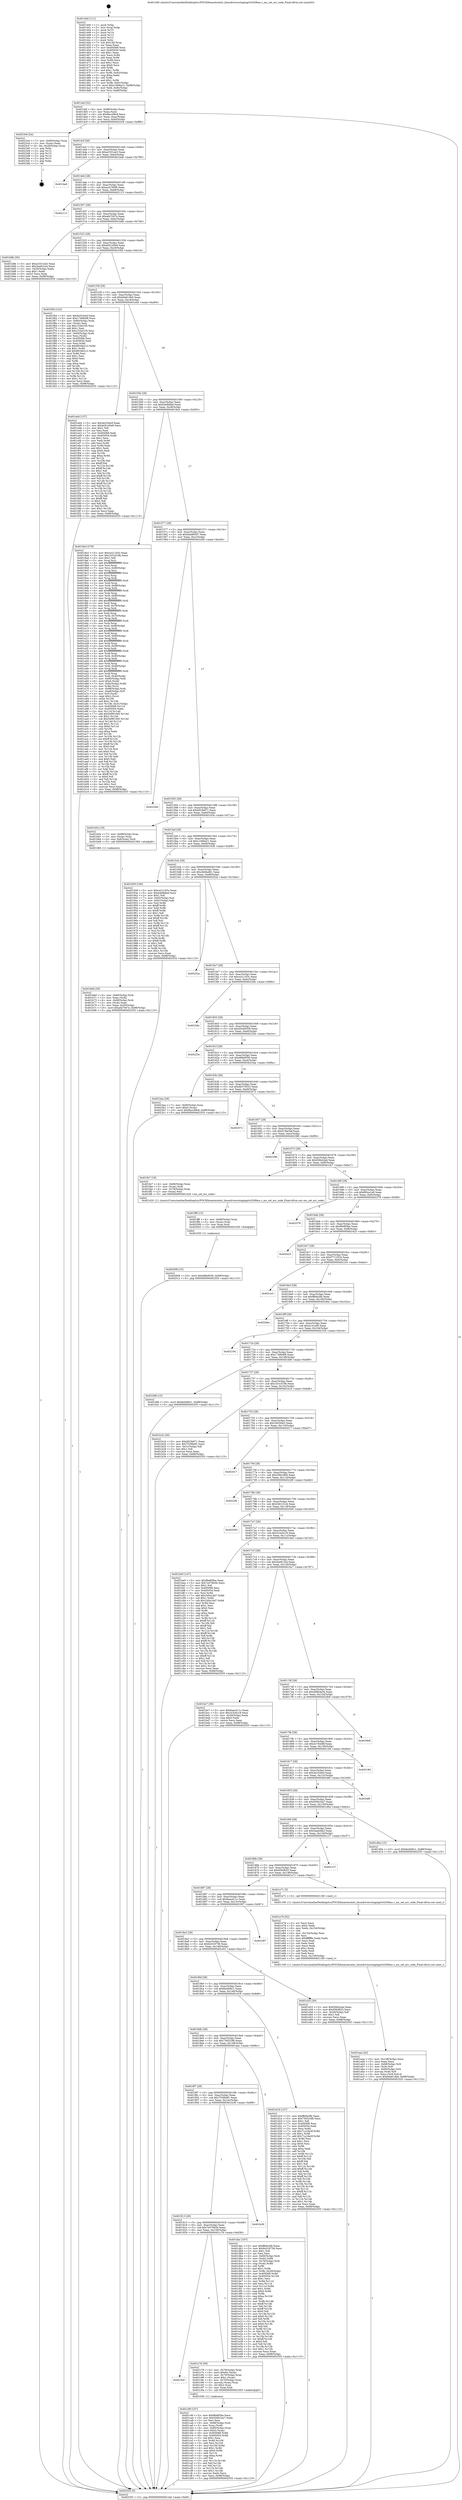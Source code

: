 digraph "0x401440" {
  label = "0x401440 (/mnt/c/Users/mathe/Desktop/tcc/POCII/binaries/extr_linuxdriversstagingrts5208ms.c_ms_set_err_code_Final-ollvm.out::main(0))"
  labelloc = "t"
  node[shape=record]

  Entry [label="",width=0.3,height=0.3,shape=circle,fillcolor=black,style=filled]
  "0x4014af" [label="{
     0x4014af [32]\l
     | [instrs]\l
     &nbsp;&nbsp;0x4014af \<+6\>: mov -0x98(%rbp),%eax\l
     &nbsp;&nbsp;0x4014b5 \<+2\>: mov %eax,%ecx\l
     &nbsp;&nbsp;0x4014b7 \<+6\>: sub $0x8acc98c8,%ecx\l
     &nbsp;&nbsp;0x4014bd \<+6\>: mov %eax,-0xac(%rbp)\l
     &nbsp;&nbsp;0x4014c3 \<+6\>: mov %ecx,-0xb0(%rbp)\l
     &nbsp;&nbsp;0x4014c9 \<+6\>: je 00000000004023c6 \<main+0xf86\>\l
  }"]
  "0x4023c6" [label="{
     0x4023c6 [24]\l
     | [instrs]\l
     &nbsp;&nbsp;0x4023c6 \<+7\>: mov -0x90(%rbp),%rax\l
     &nbsp;&nbsp;0x4023cd \<+2\>: mov (%rax),%eax\l
     &nbsp;&nbsp;0x4023cf \<+4\>: lea -0x28(%rbp),%rsp\l
     &nbsp;&nbsp;0x4023d3 \<+1\>: pop %rbx\l
     &nbsp;&nbsp;0x4023d4 \<+2\>: pop %r12\l
     &nbsp;&nbsp;0x4023d6 \<+2\>: pop %r13\l
     &nbsp;&nbsp;0x4023d8 \<+2\>: pop %r14\l
     &nbsp;&nbsp;0x4023da \<+2\>: pop %r15\l
     &nbsp;&nbsp;0x4023dc \<+1\>: pop %rbp\l
     &nbsp;&nbsp;0x4023dd \<+1\>: ret\l
  }"]
  "0x4014cf" [label="{
     0x4014cf [28]\l
     | [instrs]\l
     &nbsp;&nbsp;0x4014cf \<+5\>: jmp 00000000004014d4 \<main+0x94\>\l
     &nbsp;&nbsp;0x4014d4 \<+6\>: mov -0xac(%rbp),%eax\l
     &nbsp;&nbsp;0x4014da \<+5\>: sub $0xa3331ee3,%eax\l
     &nbsp;&nbsp;0x4014df \<+6\>: mov %eax,-0xb4(%rbp)\l
     &nbsp;&nbsp;0x4014e5 \<+6\>: je 0000000000401ba9 \<main+0x769\>\l
  }"]
  Exit [label="",width=0.3,height=0.3,shape=circle,fillcolor=black,style=filled,peripheries=2]
  "0x401ba9" [label="{
     0x401ba9\l
  }", style=dashed]
  "0x4014eb" [label="{
     0x4014eb [28]\l
     | [instrs]\l
     &nbsp;&nbsp;0x4014eb \<+5\>: jmp 00000000004014f0 \<main+0xb0\>\l
     &nbsp;&nbsp;0x4014f0 \<+6\>: mov -0xac(%rbp),%eax\l
     &nbsp;&nbsp;0x4014f6 \<+5\>: sub $0xacd15096,%eax\l
     &nbsp;&nbsp;0x4014fb \<+6\>: mov %eax,-0xb8(%rbp)\l
     &nbsp;&nbsp;0x401501 \<+6\>: je 0000000000402113 \<main+0xcd3\>\l
  }"]
  "0x402008" [label="{
     0x402008 [15]\l
     | [instrs]\l
     &nbsp;&nbsp;0x402008 \<+10\>: movl $0xd6fe9556,-0x98(%rbp)\l
     &nbsp;&nbsp;0x402012 \<+5\>: jmp 0000000000402555 \<main+0x1115\>\l
  }"]
  "0x402113" [label="{
     0x402113\l
  }", style=dashed]
  "0x401507" [label="{
     0x401507 [28]\l
     | [instrs]\l
     &nbsp;&nbsp;0x401507 \<+5\>: jmp 000000000040150c \<main+0xcc\>\l
     &nbsp;&nbsp;0x40150c \<+6\>: mov -0xac(%rbp),%eax\l
     &nbsp;&nbsp;0x401512 \<+5\>: sub $0xafa7047e,%eax\l
     &nbsp;&nbsp;0x401517 \<+6\>: mov %eax,-0xbc(%rbp)\l
     &nbsp;&nbsp;0x40151d \<+6\>: je 0000000000401b8b \<main+0x74b\>\l
  }"]
  "0x401ff9" [label="{
     0x401ff9 [15]\l
     | [instrs]\l
     &nbsp;&nbsp;0x401ff9 \<+4\>: mov -0x68(%rbp),%rax\l
     &nbsp;&nbsp;0x401ffd \<+3\>: mov (%rax),%rax\l
     &nbsp;&nbsp;0x402000 \<+3\>: mov %rax,%rdi\l
     &nbsp;&nbsp;0x402003 \<+5\>: call 0000000000401030 \<free@plt\>\l
     | [calls]\l
     &nbsp;&nbsp;0x401030 \{1\} (unknown)\l
  }"]
  "0x401b8b" [label="{
     0x401b8b [30]\l
     | [instrs]\l
     &nbsp;&nbsp;0x401b8b \<+5\>: mov $0xa3331ee3,%eax\l
     &nbsp;&nbsp;0x401b90 \<+5\>: mov $0x3ee9c1b4,%ecx\l
     &nbsp;&nbsp;0x401b95 \<+3\>: mov -0x30(%rbp),%edx\l
     &nbsp;&nbsp;0x401b98 \<+3\>: cmp $0x1,%edx\l
     &nbsp;&nbsp;0x401b9b \<+3\>: cmovl %ecx,%eax\l
     &nbsp;&nbsp;0x401b9e \<+6\>: mov %eax,-0x98(%rbp)\l
     &nbsp;&nbsp;0x401ba4 \<+5\>: jmp 0000000000402555 \<main+0x1115\>\l
  }"]
  "0x401523" [label="{
     0x401523 [28]\l
     | [instrs]\l
     &nbsp;&nbsp;0x401523 \<+5\>: jmp 0000000000401528 \<main+0xe8\>\l
     &nbsp;&nbsp;0x401528 \<+6\>: mov -0xac(%rbp),%eax\l
     &nbsp;&nbsp;0x40152e \<+5\>: sub $0xb041d5e9,%eax\l
     &nbsp;&nbsp;0x401533 \<+6\>: mov %eax,-0xc0(%rbp)\l
     &nbsp;&nbsp;0x401539 \<+6\>: je 0000000000401f5d \<main+0xb1d\>\l
  }"]
  "0x401eaa" [label="{
     0x401eaa [42]\l
     | [instrs]\l
     &nbsp;&nbsp;0x401eaa \<+6\>: mov -0x158(%rbp),%ecx\l
     &nbsp;&nbsp;0x401eb0 \<+3\>: imul %eax,%ecx\l
     &nbsp;&nbsp;0x401eb3 \<+4\>: mov -0x68(%rbp),%r8\l
     &nbsp;&nbsp;0x401eb7 \<+3\>: mov (%r8),%r8\l
     &nbsp;&nbsp;0x401eba \<+4\>: mov -0x60(%rbp),%r9\l
     &nbsp;&nbsp;0x401ebe \<+3\>: movslq (%r9),%r9\l
     &nbsp;&nbsp;0x401ec1 \<+4\>: mov %ecx,(%r8,%r9,4)\l
     &nbsp;&nbsp;0x401ec5 \<+10\>: movl $0xb0a614b0,-0x98(%rbp)\l
     &nbsp;&nbsp;0x401ecf \<+5\>: jmp 0000000000402555 \<main+0x1115\>\l
  }"]
  "0x401f5d" [label="{
     0x401f5d [123]\l
     | [instrs]\l
     &nbsp;&nbsp;0x401f5d \<+5\>: mov $0x4e2544cf,%eax\l
     &nbsp;&nbsp;0x401f62 \<+5\>: mov $0x174884f9,%ecx\l
     &nbsp;&nbsp;0x401f67 \<+4\>: mov -0x60(%rbp),%rdx\l
     &nbsp;&nbsp;0x401f6b \<+2\>: mov (%rdx),%esi\l
     &nbsp;&nbsp;0x401f6d \<+6\>: sub $0x153a51f5,%esi\l
     &nbsp;&nbsp;0x401f73 \<+3\>: add $0x1,%esi\l
     &nbsp;&nbsp;0x401f76 \<+6\>: add $0x153a51f5,%esi\l
     &nbsp;&nbsp;0x401f7c \<+4\>: mov -0x60(%rbp),%rdx\l
     &nbsp;&nbsp;0x401f80 \<+2\>: mov %esi,(%rdx)\l
     &nbsp;&nbsp;0x401f82 \<+7\>: mov 0x405068,%esi\l
     &nbsp;&nbsp;0x401f89 \<+7\>: mov 0x405054,%edi\l
     &nbsp;&nbsp;0x401f90 \<+3\>: mov %esi,%r8d\l
     &nbsp;&nbsp;0x401f93 \<+7\>: sub $0x8934b212,%r8d\l
     &nbsp;&nbsp;0x401f9a \<+4\>: sub $0x1,%r8d\l
     &nbsp;&nbsp;0x401f9e \<+7\>: add $0x8934b212,%r8d\l
     &nbsp;&nbsp;0x401fa5 \<+4\>: imul %r8d,%esi\l
     &nbsp;&nbsp;0x401fa9 \<+3\>: and $0x1,%esi\l
     &nbsp;&nbsp;0x401fac \<+3\>: cmp $0x0,%esi\l
     &nbsp;&nbsp;0x401faf \<+4\>: sete %r9b\l
     &nbsp;&nbsp;0x401fb3 \<+3\>: cmp $0xa,%edi\l
     &nbsp;&nbsp;0x401fb6 \<+4\>: setl %r10b\l
     &nbsp;&nbsp;0x401fba \<+3\>: mov %r9b,%r11b\l
     &nbsp;&nbsp;0x401fbd \<+3\>: and %r10b,%r11b\l
     &nbsp;&nbsp;0x401fc0 \<+3\>: xor %r10b,%r9b\l
     &nbsp;&nbsp;0x401fc3 \<+3\>: or %r9b,%r11b\l
     &nbsp;&nbsp;0x401fc6 \<+4\>: test $0x1,%r11b\l
     &nbsp;&nbsp;0x401fca \<+3\>: cmovne %ecx,%eax\l
     &nbsp;&nbsp;0x401fcd \<+6\>: mov %eax,-0x98(%rbp)\l
     &nbsp;&nbsp;0x401fd3 \<+5\>: jmp 0000000000402555 \<main+0x1115\>\l
  }"]
  "0x40153f" [label="{
     0x40153f [28]\l
     | [instrs]\l
     &nbsp;&nbsp;0x40153f \<+5\>: jmp 0000000000401544 \<main+0x104\>\l
     &nbsp;&nbsp;0x401544 \<+6\>: mov -0xac(%rbp),%eax\l
     &nbsp;&nbsp;0x40154a \<+5\>: sub $0xb0a614b0,%eax\l
     &nbsp;&nbsp;0x40154f \<+6\>: mov %eax,-0xc4(%rbp)\l
     &nbsp;&nbsp;0x401555 \<+6\>: je 0000000000401ed4 \<main+0xa94\>\l
  }"]
  "0x401e76" [label="{
     0x401e76 [52]\l
     | [instrs]\l
     &nbsp;&nbsp;0x401e76 \<+2\>: xor %ecx,%ecx\l
     &nbsp;&nbsp;0x401e78 \<+5\>: mov $0x2,%edx\l
     &nbsp;&nbsp;0x401e7d \<+6\>: mov %edx,-0x154(%rbp)\l
     &nbsp;&nbsp;0x401e83 \<+1\>: cltd\l
     &nbsp;&nbsp;0x401e84 \<+6\>: mov -0x154(%rbp),%esi\l
     &nbsp;&nbsp;0x401e8a \<+2\>: idiv %esi\l
     &nbsp;&nbsp;0x401e8c \<+6\>: imul $0xfffffffe,%edx,%edx\l
     &nbsp;&nbsp;0x401e92 \<+2\>: mov %ecx,%edi\l
     &nbsp;&nbsp;0x401e94 \<+2\>: sub %edx,%edi\l
     &nbsp;&nbsp;0x401e96 \<+2\>: mov %ecx,%edx\l
     &nbsp;&nbsp;0x401e98 \<+3\>: sub $0x1,%edx\l
     &nbsp;&nbsp;0x401e9b \<+2\>: add %edx,%edi\l
     &nbsp;&nbsp;0x401e9d \<+2\>: sub %edi,%ecx\l
     &nbsp;&nbsp;0x401e9f \<+6\>: mov %ecx,-0x158(%rbp)\l
     &nbsp;&nbsp;0x401ea5 \<+5\>: call 0000000000401160 \<next_i\>\l
     | [calls]\l
     &nbsp;&nbsp;0x401160 \{1\} (/mnt/c/Users/mathe/Desktop/tcc/POCII/binaries/extr_linuxdriversstagingrts5208ms.c_ms_set_err_code_Final-ollvm.out::next_i)\l
  }"]
  "0x401ed4" [label="{
     0x401ed4 [137]\l
     | [instrs]\l
     &nbsp;&nbsp;0x401ed4 \<+5\>: mov $0x4e2544cf,%eax\l
     &nbsp;&nbsp;0x401ed9 \<+5\>: mov $0xb041d5e9,%ecx\l
     &nbsp;&nbsp;0x401ede \<+2\>: mov $0x1,%dl\l
     &nbsp;&nbsp;0x401ee0 \<+2\>: xor %esi,%esi\l
     &nbsp;&nbsp;0x401ee2 \<+7\>: mov 0x405068,%edi\l
     &nbsp;&nbsp;0x401ee9 \<+8\>: mov 0x405054,%r8d\l
     &nbsp;&nbsp;0x401ef1 \<+3\>: sub $0x1,%esi\l
     &nbsp;&nbsp;0x401ef4 \<+3\>: mov %edi,%r9d\l
     &nbsp;&nbsp;0x401ef7 \<+3\>: add %esi,%r9d\l
     &nbsp;&nbsp;0x401efa \<+4\>: imul %r9d,%edi\l
     &nbsp;&nbsp;0x401efe \<+3\>: and $0x1,%edi\l
     &nbsp;&nbsp;0x401f01 \<+3\>: cmp $0x0,%edi\l
     &nbsp;&nbsp;0x401f04 \<+4\>: sete %r10b\l
     &nbsp;&nbsp;0x401f08 \<+4\>: cmp $0xa,%r8d\l
     &nbsp;&nbsp;0x401f0c \<+4\>: setl %r11b\l
     &nbsp;&nbsp;0x401f10 \<+3\>: mov %r10b,%bl\l
     &nbsp;&nbsp;0x401f13 \<+3\>: xor $0xff,%bl\l
     &nbsp;&nbsp;0x401f16 \<+3\>: mov %r11b,%r14b\l
     &nbsp;&nbsp;0x401f19 \<+4\>: xor $0xff,%r14b\l
     &nbsp;&nbsp;0x401f1d \<+3\>: xor $0x1,%dl\l
     &nbsp;&nbsp;0x401f20 \<+3\>: mov %bl,%r15b\l
     &nbsp;&nbsp;0x401f23 \<+4\>: and $0xff,%r15b\l
     &nbsp;&nbsp;0x401f27 \<+3\>: and %dl,%r10b\l
     &nbsp;&nbsp;0x401f2a \<+3\>: mov %r14b,%r12b\l
     &nbsp;&nbsp;0x401f2d \<+4\>: and $0xff,%r12b\l
     &nbsp;&nbsp;0x401f31 \<+3\>: and %dl,%r11b\l
     &nbsp;&nbsp;0x401f34 \<+3\>: or %r10b,%r15b\l
     &nbsp;&nbsp;0x401f37 \<+3\>: or %r11b,%r12b\l
     &nbsp;&nbsp;0x401f3a \<+3\>: xor %r12b,%r15b\l
     &nbsp;&nbsp;0x401f3d \<+3\>: or %r14b,%bl\l
     &nbsp;&nbsp;0x401f40 \<+3\>: xor $0xff,%bl\l
     &nbsp;&nbsp;0x401f43 \<+3\>: or $0x1,%dl\l
     &nbsp;&nbsp;0x401f46 \<+2\>: and %dl,%bl\l
     &nbsp;&nbsp;0x401f48 \<+3\>: or %bl,%r15b\l
     &nbsp;&nbsp;0x401f4b \<+4\>: test $0x1,%r15b\l
     &nbsp;&nbsp;0x401f4f \<+3\>: cmovne %ecx,%eax\l
     &nbsp;&nbsp;0x401f52 \<+6\>: mov %eax,-0x98(%rbp)\l
     &nbsp;&nbsp;0x401f58 \<+5\>: jmp 0000000000402555 \<main+0x1115\>\l
  }"]
  "0x40155b" [label="{
     0x40155b [28]\l
     | [instrs]\l
     &nbsp;&nbsp;0x40155b \<+5\>: jmp 0000000000401560 \<main+0x120\>\l
     &nbsp;&nbsp;0x401560 \<+6\>: mov -0xac(%rbp),%eax\l
     &nbsp;&nbsp;0x401566 \<+5\>: sub $0xb4efb8ad,%eax\l
     &nbsp;&nbsp;0x40156b \<+6\>: mov %eax,-0xc8(%rbp)\l
     &nbsp;&nbsp;0x401571 \<+6\>: je 00000000004019a3 \<main+0x563\>\l
  }"]
  "0x401c9f" [label="{
     0x401c9f [107]\l
     | [instrs]\l
     &nbsp;&nbsp;0x401c9f \<+5\>: mov $0xf6e8f3be,%ecx\l
     &nbsp;&nbsp;0x401ca4 \<+5\>: mov $0x500b1ba7,%edx\l
     &nbsp;&nbsp;0x401ca9 \<+2\>: xor %esi,%esi\l
     &nbsp;&nbsp;0x401cab \<+4\>: mov -0x68(%rbp),%rdi\l
     &nbsp;&nbsp;0x401caf \<+3\>: mov %rax,(%rdi)\l
     &nbsp;&nbsp;0x401cb2 \<+4\>: mov -0x60(%rbp),%rax\l
     &nbsp;&nbsp;0x401cb6 \<+6\>: movl $0x0,(%rax)\l
     &nbsp;&nbsp;0x401cbc \<+8\>: mov 0x405068,%r8d\l
     &nbsp;&nbsp;0x401cc4 \<+8\>: mov 0x405054,%r9d\l
     &nbsp;&nbsp;0x401ccc \<+3\>: sub $0x1,%esi\l
     &nbsp;&nbsp;0x401ccf \<+3\>: mov %r8d,%r10d\l
     &nbsp;&nbsp;0x401cd2 \<+3\>: add %esi,%r10d\l
     &nbsp;&nbsp;0x401cd5 \<+4\>: imul %r10d,%r8d\l
     &nbsp;&nbsp;0x401cd9 \<+4\>: and $0x1,%r8d\l
     &nbsp;&nbsp;0x401cdd \<+4\>: cmp $0x0,%r8d\l
     &nbsp;&nbsp;0x401ce1 \<+4\>: sete %r11b\l
     &nbsp;&nbsp;0x401ce5 \<+4\>: cmp $0xa,%r9d\l
     &nbsp;&nbsp;0x401ce9 \<+3\>: setl %bl\l
     &nbsp;&nbsp;0x401cec \<+3\>: mov %r11b,%r14b\l
     &nbsp;&nbsp;0x401cef \<+3\>: and %bl,%r14b\l
     &nbsp;&nbsp;0x401cf2 \<+3\>: xor %bl,%r11b\l
     &nbsp;&nbsp;0x401cf5 \<+3\>: or %r11b,%r14b\l
     &nbsp;&nbsp;0x401cf8 \<+4\>: test $0x1,%r14b\l
     &nbsp;&nbsp;0x401cfc \<+3\>: cmovne %edx,%ecx\l
     &nbsp;&nbsp;0x401cff \<+6\>: mov %ecx,-0x98(%rbp)\l
     &nbsp;&nbsp;0x401d05 \<+5\>: jmp 0000000000402555 \<main+0x1115\>\l
  }"]
  "0x4019a3" [label="{
     0x4019a3 [376]\l
     | [instrs]\l
     &nbsp;&nbsp;0x4019a3 \<+5\>: mov $0xce21163c,%eax\l
     &nbsp;&nbsp;0x4019a8 \<+5\>: mov $0x1b31d19b,%ecx\l
     &nbsp;&nbsp;0x4019ad \<+2\>: mov $0x1,%dl\l
     &nbsp;&nbsp;0x4019af \<+3\>: mov %rsp,%rsi\l
     &nbsp;&nbsp;0x4019b2 \<+4\>: add $0xfffffffffffffff0,%rsi\l
     &nbsp;&nbsp;0x4019b6 \<+3\>: mov %rsi,%rsp\l
     &nbsp;&nbsp;0x4019b9 \<+7\>: mov %rsi,-0x90(%rbp)\l
     &nbsp;&nbsp;0x4019c0 \<+3\>: mov %rsp,%rsi\l
     &nbsp;&nbsp;0x4019c3 \<+4\>: add $0xfffffffffffffff0,%rsi\l
     &nbsp;&nbsp;0x4019c7 \<+3\>: mov %rsi,%rsp\l
     &nbsp;&nbsp;0x4019ca \<+3\>: mov %rsp,%rdi\l
     &nbsp;&nbsp;0x4019cd \<+4\>: add $0xfffffffffffffff0,%rdi\l
     &nbsp;&nbsp;0x4019d1 \<+3\>: mov %rdi,%rsp\l
     &nbsp;&nbsp;0x4019d4 \<+7\>: mov %rdi,-0x88(%rbp)\l
     &nbsp;&nbsp;0x4019db \<+3\>: mov %rsp,%rdi\l
     &nbsp;&nbsp;0x4019de \<+4\>: add $0xfffffffffffffff0,%rdi\l
     &nbsp;&nbsp;0x4019e2 \<+3\>: mov %rdi,%rsp\l
     &nbsp;&nbsp;0x4019e5 \<+4\>: mov %rdi,-0x80(%rbp)\l
     &nbsp;&nbsp;0x4019e9 \<+3\>: mov %rsp,%rdi\l
     &nbsp;&nbsp;0x4019ec \<+4\>: add $0xfffffffffffffff0,%rdi\l
     &nbsp;&nbsp;0x4019f0 \<+3\>: mov %rdi,%rsp\l
     &nbsp;&nbsp;0x4019f3 \<+4\>: mov %rdi,-0x78(%rbp)\l
     &nbsp;&nbsp;0x4019f7 \<+3\>: mov %rsp,%rdi\l
     &nbsp;&nbsp;0x4019fa \<+4\>: add $0xfffffffffffffff0,%rdi\l
     &nbsp;&nbsp;0x4019fe \<+3\>: mov %rdi,%rsp\l
     &nbsp;&nbsp;0x401a01 \<+4\>: mov %rdi,-0x70(%rbp)\l
     &nbsp;&nbsp;0x401a05 \<+3\>: mov %rsp,%rdi\l
     &nbsp;&nbsp;0x401a08 \<+4\>: add $0xfffffffffffffff0,%rdi\l
     &nbsp;&nbsp;0x401a0c \<+3\>: mov %rdi,%rsp\l
     &nbsp;&nbsp;0x401a0f \<+4\>: mov %rdi,-0x68(%rbp)\l
     &nbsp;&nbsp;0x401a13 \<+3\>: mov %rsp,%rdi\l
     &nbsp;&nbsp;0x401a16 \<+4\>: add $0xfffffffffffffff0,%rdi\l
     &nbsp;&nbsp;0x401a1a \<+3\>: mov %rdi,%rsp\l
     &nbsp;&nbsp;0x401a1d \<+4\>: mov %rdi,-0x60(%rbp)\l
     &nbsp;&nbsp;0x401a21 \<+3\>: mov %rsp,%rdi\l
     &nbsp;&nbsp;0x401a24 \<+4\>: add $0xfffffffffffffff0,%rdi\l
     &nbsp;&nbsp;0x401a28 \<+3\>: mov %rdi,%rsp\l
     &nbsp;&nbsp;0x401a2b \<+4\>: mov %rdi,-0x58(%rbp)\l
     &nbsp;&nbsp;0x401a2f \<+3\>: mov %rsp,%rdi\l
     &nbsp;&nbsp;0x401a32 \<+4\>: add $0xfffffffffffffff0,%rdi\l
     &nbsp;&nbsp;0x401a36 \<+3\>: mov %rdi,%rsp\l
     &nbsp;&nbsp;0x401a39 \<+4\>: mov %rdi,-0x50(%rbp)\l
     &nbsp;&nbsp;0x401a3d \<+3\>: mov %rsp,%rdi\l
     &nbsp;&nbsp;0x401a40 \<+4\>: add $0xfffffffffffffff0,%rdi\l
     &nbsp;&nbsp;0x401a44 \<+3\>: mov %rdi,%rsp\l
     &nbsp;&nbsp;0x401a47 \<+4\>: mov %rdi,-0x48(%rbp)\l
     &nbsp;&nbsp;0x401a4b \<+3\>: mov %rsp,%rdi\l
     &nbsp;&nbsp;0x401a4e \<+4\>: add $0xfffffffffffffff0,%rdi\l
     &nbsp;&nbsp;0x401a52 \<+3\>: mov %rdi,%rsp\l
     &nbsp;&nbsp;0x401a55 \<+4\>: mov %rdi,-0x40(%rbp)\l
     &nbsp;&nbsp;0x401a59 \<+7\>: mov -0x90(%rbp),%rdi\l
     &nbsp;&nbsp;0x401a60 \<+6\>: movl $0x0,(%rdi)\l
     &nbsp;&nbsp;0x401a66 \<+7\>: mov -0x9c(%rbp),%r8d\l
     &nbsp;&nbsp;0x401a6d \<+3\>: mov %r8d,(%rsi)\l
     &nbsp;&nbsp;0x401a70 \<+7\>: mov -0x88(%rbp),%rdi\l
     &nbsp;&nbsp;0x401a77 \<+7\>: mov -0xa8(%rbp),%r9\l
     &nbsp;&nbsp;0x401a7e \<+3\>: mov %r9,(%rdi)\l
     &nbsp;&nbsp;0x401a81 \<+3\>: cmpl $0x2,(%rsi)\l
     &nbsp;&nbsp;0x401a84 \<+4\>: setne %r10b\l
     &nbsp;&nbsp;0x401a88 \<+4\>: and $0x1,%r10b\l
     &nbsp;&nbsp;0x401a8c \<+4\>: mov %r10b,-0x31(%rbp)\l
     &nbsp;&nbsp;0x401a90 \<+8\>: mov 0x405068,%r11d\l
     &nbsp;&nbsp;0x401a98 \<+7\>: mov 0x405054,%ebx\l
     &nbsp;&nbsp;0x401a9f \<+3\>: mov %r11d,%r14d\l
     &nbsp;&nbsp;0x401aa2 \<+7\>: add $0x5e9810d5,%r14d\l
     &nbsp;&nbsp;0x401aa9 \<+4\>: sub $0x1,%r14d\l
     &nbsp;&nbsp;0x401aad \<+7\>: sub $0x5e9810d5,%r14d\l
     &nbsp;&nbsp;0x401ab4 \<+4\>: imul %r14d,%r11d\l
     &nbsp;&nbsp;0x401ab8 \<+4\>: and $0x1,%r11d\l
     &nbsp;&nbsp;0x401abc \<+4\>: cmp $0x0,%r11d\l
     &nbsp;&nbsp;0x401ac0 \<+4\>: sete %r10b\l
     &nbsp;&nbsp;0x401ac4 \<+3\>: cmp $0xa,%ebx\l
     &nbsp;&nbsp;0x401ac7 \<+4\>: setl %r15b\l
     &nbsp;&nbsp;0x401acb \<+3\>: mov %r10b,%r12b\l
     &nbsp;&nbsp;0x401ace \<+4\>: xor $0xff,%r12b\l
     &nbsp;&nbsp;0x401ad2 \<+3\>: mov %r15b,%r13b\l
     &nbsp;&nbsp;0x401ad5 \<+4\>: xor $0xff,%r13b\l
     &nbsp;&nbsp;0x401ad9 \<+3\>: xor $0x0,%dl\l
     &nbsp;&nbsp;0x401adc \<+3\>: mov %r12b,%sil\l
     &nbsp;&nbsp;0x401adf \<+4\>: and $0x0,%sil\l
     &nbsp;&nbsp;0x401ae3 \<+3\>: and %dl,%r10b\l
     &nbsp;&nbsp;0x401ae6 \<+3\>: mov %r13b,%dil\l
     &nbsp;&nbsp;0x401ae9 \<+4\>: and $0x0,%dil\l
     &nbsp;&nbsp;0x401aed \<+3\>: and %dl,%r15b\l
     &nbsp;&nbsp;0x401af0 \<+3\>: or %r10b,%sil\l
     &nbsp;&nbsp;0x401af3 \<+3\>: or %r15b,%dil\l
     &nbsp;&nbsp;0x401af6 \<+3\>: xor %dil,%sil\l
     &nbsp;&nbsp;0x401af9 \<+3\>: or %r13b,%r12b\l
     &nbsp;&nbsp;0x401afc \<+4\>: xor $0xff,%r12b\l
     &nbsp;&nbsp;0x401b00 \<+3\>: or $0x0,%dl\l
     &nbsp;&nbsp;0x401b03 \<+3\>: and %dl,%r12b\l
     &nbsp;&nbsp;0x401b06 \<+3\>: or %r12b,%sil\l
     &nbsp;&nbsp;0x401b09 \<+4\>: test $0x1,%sil\l
     &nbsp;&nbsp;0x401b0d \<+3\>: cmovne %ecx,%eax\l
     &nbsp;&nbsp;0x401b10 \<+6\>: mov %eax,-0x98(%rbp)\l
     &nbsp;&nbsp;0x401b16 \<+5\>: jmp 0000000000402555 \<main+0x1115\>\l
  }"]
  "0x401577" [label="{
     0x401577 [28]\l
     | [instrs]\l
     &nbsp;&nbsp;0x401577 \<+5\>: jmp 000000000040157c \<main+0x13c\>\l
     &nbsp;&nbsp;0x40157c \<+6\>: mov -0xac(%rbp),%eax\l
     &nbsp;&nbsp;0x401582 \<+5\>: sub $0xbeb860d7,%eax\l
     &nbsp;&nbsp;0x401587 \<+6\>: mov %eax,-0xcc(%rbp)\l
     &nbsp;&nbsp;0x40158d \<+6\>: je 000000000040226d \<main+0xe2d\>\l
  }"]
  "0x40192f" [label="{
     0x40192f\l
  }", style=dashed]
  "0x40226d" [label="{
     0x40226d\l
  }", style=dashed]
  "0x401593" [label="{
     0x401593 [28]\l
     | [instrs]\l
     &nbsp;&nbsp;0x401593 \<+5\>: jmp 0000000000401598 \<main+0x158\>\l
     &nbsp;&nbsp;0x401598 \<+6\>: mov -0xac(%rbp),%eax\l
     &nbsp;&nbsp;0x40159e \<+5\>: sub $0xbf23b871,%eax\l
     &nbsp;&nbsp;0x4015a3 \<+6\>: mov %eax,-0xd0(%rbp)\l
     &nbsp;&nbsp;0x4015a9 \<+6\>: je 0000000000401b5a \<main+0x71a\>\l
  }"]
  "0x401c78" [label="{
     0x401c78 [39]\l
     | [instrs]\l
     &nbsp;&nbsp;0x401c78 \<+4\>: mov -0x78(%rbp),%rax\l
     &nbsp;&nbsp;0x401c7c \<+6\>: movl $0x64,(%rax)\l
     &nbsp;&nbsp;0x401c82 \<+4\>: mov -0x70(%rbp),%rax\l
     &nbsp;&nbsp;0x401c86 \<+6\>: movl $0x1,(%rax)\l
     &nbsp;&nbsp;0x401c8c \<+4\>: mov -0x70(%rbp),%rax\l
     &nbsp;&nbsp;0x401c90 \<+3\>: movslq (%rax),%rax\l
     &nbsp;&nbsp;0x401c93 \<+4\>: shl $0x2,%rax\l
     &nbsp;&nbsp;0x401c97 \<+3\>: mov %rax,%rdi\l
     &nbsp;&nbsp;0x401c9a \<+5\>: call 0000000000401050 \<malloc@plt\>\l
     | [calls]\l
     &nbsp;&nbsp;0x401050 \{1\} (unknown)\l
  }"]
  "0x401b5a" [label="{
     0x401b5a [19]\l
     | [instrs]\l
     &nbsp;&nbsp;0x401b5a \<+7\>: mov -0x88(%rbp),%rax\l
     &nbsp;&nbsp;0x401b61 \<+3\>: mov (%rax),%rax\l
     &nbsp;&nbsp;0x401b64 \<+4\>: mov 0x8(%rax),%rdi\l
     &nbsp;&nbsp;0x401b68 \<+5\>: call 0000000000401060 \<atoi@plt\>\l
     | [calls]\l
     &nbsp;&nbsp;0x401060 \{1\} (unknown)\l
  }"]
  "0x4015af" [label="{
     0x4015af [28]\l
     | [instrs]\l
     &nbsp;&nbsp;0x4015af \<+5\>: jmp 00000000004015b4 \<main+0x174\>\l
     &nbsp;&nbsp;0x4015b4 \<+6\>: mov -0xac(%rbp),%eax\l
     &nbsp;&nbsp;0x4015ba \<+5\>: sub $0xc19d6a21,%eax\l
     &nbsp;&nbsp;0x4015bf \<+6\>: mov %eax,-0xd4(%rbp)\l
     &nbsp;&nbsp;0x4015c5 \<+6\>: je 0000000000401939 \<main+0x4f9\>\l
  }"]
  "0x401913" [label="{
     0x401913 [28]\l
     | [instrs]\l
     &nbsp;&nbsp;0x401913 \<+5\>: jmp 0000000000401918 \<main+0x4d8\>\l
     &nbsp;&nbsp;0x401918 \<+6\>: mov -0xac(%rbp),%eax\l
     &nbsp;&nbsp;0x40191e \<+5\>: sub $0x7e576b5b,%eax\l
     &nbsp;&nbsp;0x401923 \<+6\>: mov %eax,-0x150(%rbp)\l
     &nbsp;&nbsp;0x401929 \<+6\>: je 0000000000401c78 \<main+0x838\>\l
  }"]
  "0x401939" [label="{
     0x401939 [106]\l
     | [instrs]\l
     &nbsp;&nbsp;0x401939 \<+5\>: mov $0xce21163c,%eax\l
     &nbsp;&nbsp;0x40193e \<+5\>: mov $0xb4efb8ad,%ecx\l
     &nbsp;&nbsp;0x401943 \<+2\>: mov $0x1,%dl\l
     &nbsp;&nbsp;0x401945 \<+7\>: mov -0x92(%rbp),%sil\l
     &nbsp;&nbsp;0x40194c \<+7\>: mov -0x91(%rbp),%dil\l
     &nbsp;&nbsp;0x401953 \<+3\>: mov %sil,%r8b\l
     &nbsp;&nbsp;0x401956 \<+4\>: xor $0xff,%r8b\l
     &nbsp;&nbsp;0x40195a \<+3\>: mov %dil,%r9b\l
     &nbsp;&nbsp;0x40195d \<+4\>: xor $0xff,%r9b\l
     &nbsp;&nbsp;0x401961 \<+3\>: xor $0x1,%dl\l
     &nbsp;&nbsp;0x401964 \<+3\>: mov %r8b,%r10b\l
     &nbsp;&nbsp;0x401967 \<+4\>: and $0xff,%r10b\l
     &nbsp;&nbsp;0x40196b \<+3\>: and %dl,%sil\l
     &nbsp;&nbsp;0x40196e \<+3\>: mov %r9b,%r11b\l
     &nbsp;&nbsp;0x401971 \<+4\>: and $0xff,%r11b\l
     &nbsp;&nbsp;0x401975 \<+3\>: and %dl,%dil\l
     &nbsp;&nbsp;0x401978 \<+3\>: or %sil,%r10b\l
     &nbsp;&nbsp;0x40197b \<+3\>: or %dil,%r11b\l
     &nbsp;&nbsp;0x40197e \<+3\>: xor %r11b,%r10b\l
     &nbsp;&nbsp;0x401981 \<+3\>: or %r9b,%r8b\l
     &nbsp;&nbsp;0x401984 \<+4\>: xor $0xff,%r8b\l
     &nbsp;&nbsp;0x401988 \<+3\>: or $0x1,%dl\l
     &nbsp;&nbsp;0x40198b \<+3\>: and %dl,%r8b\l
     &nbsp;&nbsp;0x40198e \<+3\>: or %r8b,%r10b\l
     &nbsp;&nbsp;0x401991 \<+4\>: test $0x1,%r10b\l
     &nbsp;&nbsp;0x401995 \<+3\>: cmovne %ecx,%eax\l
     &nbsp;&nbsp;0x401998 \<+6\>: mov %eax,-0x98(%rbp)\l
     &nbsp;&nbsp;0x40199e \<+5\>: jmp 0000000000402555 \<main+0x1115\>\l
  }"]
  "0x4015cb" [label="{
     0x4015cb [28]\l
     | [instrs]\l
     &nbsp;&nbsp;0x4015cb \<+5\>: jmp 00000000004015d0 \<main+0x190\>\l
     &nbsp;&nbsp;0x4015d0 \<+6\>: mov -0xac(%rbp),%eax\l
     &nbsp;&nbsp;0x4015d6 \<+5\>: sub $0xc8d0a461,%eax\l
     &nbsp;&nbsp;0x4015db \<+6\>: mov %eax,-0xd8(%rbp)\l
     &nbsp;&nbsp;0x4015e1 \<+6\>: je 000000000040252a \<main+0x10ea\>\l
  }"]
  "0x402555" [label="{
     0x402555 [5]\l
     | [instrs]\l
     &nbsp;&nbsp;0x402555 \<+5\>: jmp 00000000004014af \<main+0x6f\>\l
  }"]
  "0x401440" [label="{
     0x401440 [111]\l
     | [instrs]\l
     &nbsp;&nbsp;0x401440 \<+1\>: push %rbp\l
     &nbsp;&nbsp;0x401441 \<+3\>: mov %rsp,%rbp\l
     &nbsp;&nbsp;0x401444 \<+2\>: push %r15\l
     &nbsp;&nbsp;0x401446 \<+2\>: push %r14\l
     &nbsp;&nbsp;0x401448 \<+2\>: push %r13\l
     &nbsp;&nbsp;0x40144a \<+2\>: push %r12\l
     &nbsp;&nbsp;0x40144c \<+1\>: push %rbx\l
     &nbsp;&nbsp;0x40144d \<+7\>: sub $0x148,%rsp\l
     &nbsp;&nbsp;0x401454 \<+2\>: xor %eax,%eax\l
     &nbsp;&nbsp;0x401456 \<+7\>: mov 0x405068,%ecx\l
     &nbsp;&nbsp;0x40145d \<+7\>: mov 0x405054,%edx\l
     &nbsp;&nbsp;0x401464 \<+3\>: sub $0x1,%eax\l
     &nbsp;&nbsp;0x401467 \<+3\>: mov %ecx,%r8d\l
     &nbsp;&nbsp;0x40146a \<+3\>: add %eax,%r8d\l
     &nbsp;&nbsp;0x40146d \<+4\>: imul %r8d,%ecx\l
     &nbsp;&nbsp;0x401471 \<+3\>: and $0x1,%ecx\l
     &nbsp;&nbsp;0x401474 \<+3\>: cmp $0x0,%ecx\l
     &nbsp;&nbsp;0x401477 \<+4\>: sete %r9b\l
     &nbsp;&nbsp;0x40147b \<+4\>: and $0x1,%r9b\l
     &nbsp;&nbsp;0x40147f \<+7\>: mov %r9b,-0x92(%rbp)\l
     &nbsp;&nbsp;0x401486 \<+3\>: cmp $0xa,%edx\l
     &nbsp;&nbsp;0x401489 \<+4\>: setl %r9b\l
     &nbsp;&nbsp;0x40148d \<+4\>: and $0x1,%r9b\l
     &nbsp;&nbsp;0x401491 \<+7\>: mov %r9b,-0x91(%rbp)\l
     &nbsp;&nbsp;0x401498 \<+10\>: movl $0xc19d6a21,-0x98(%rbp)\l
     &nbsp;&nbsp;0x4014a2 \<+6\>: mov %edi,-0x9c(%rbp)\l
     &nbsp;&nbsp;0x4014a8 \<+7\>: mov %rsi,-0xa8(%rbp)\l
  }"]
  "0x401b39" [label="{
     0x401b39\l
  }", style=dashed]
  "0x4018f7" [label="{
     0x4018f7 [28]\l
     | [instrs]\l
     &nbsp;&nbsp;0x4018f7 \<+5\>: jmp 00000000004018fc \<main+0x4bc\>\l
     &nbsp;&nbsp;0x4018fc \<+6\>: mov -0xac(%rbp),%eax\l
     &nbsp;&nbsp;0x401902 \<+5\>: sub $0x7539bdf1,%eax\l
     &nbsp;&nbsp;0x401907 \<+6\>: mov %eax,-0x14c(%rbp)\l
     &nbsp;&nbsp;0x40190d \<+6\>: je 0000000000401b39 \<main+0x6f9\>\l
  }"]
  "0x40252a" [label="{
     0x40252a\l
  }", style=dashed]
  "0x4015e7" [label="{
     0x4015e7 [28]\l
     | [instrs]\l
     &nbsp;&nbsp;0x4015e7 \<+5\>: jmp 00000000004015ec \<main+0x1ac\>\l
     &nbsp;&nbsp;0x4015ec \<+6\>: mov -0xac(%rbp),%eax\l
     &nbsp;&nbsp;0x4015f2 \<+5\>: sub $0xce21163c,%eax\l
     &nbsp;&nbsp;0x4015f7 \<+6\>: mov %eax,-0xdc(%rbp)\l
     &nbsp;&nbsp;0x4015fd \<+6\>: je 00000000004023de \<main+0xf9e\>\l
  }"]
  "0x401dac" [label="{
     0x401dac [167]\l
     | [instrs]\l
     &nbsp;&nbsp;0x401dac \<+5\>: mov $0xffb9a3fb,%eax\l
     &nbsp;&nbsp;0x401db1 \<+5\>: mov $0x6c018738,%ecx\l
     &nbsp;&nbsp;0x401db6 \<+2\>: mov $0x1,%dl\l
     &nbsp;&nbsp;0x401db8 \<+2\>: xor %esi,%esi\l
     &nbsp;&nbsp;0x401dba \<+4\>: mov -0x60(%rbp),%rdi\l
     &nbsp;&nbsp;0x401dbe \<+3\>: mov (%rdi),%r8d\l
     &nbsp;&nbsp;0x401dc1 \<+4\>: mov -0x70(%rbp),%rdi\l
     &nbsp;&nbsp;0x401dc5 \<+3\>: cmp (%rdi),%r8d\l
     &nbsp;&nbsp;0x401dc8 \<+4\>: setl %r9b\l
     &nbsp;&nbsp;0x401dcc \<+4\>: and $0x1,%r9b\l
     &nbsp;&nbsp;0x401dd0 \<+4\>: mov %r9b,-0x29(%rbp)\l
     &nbsp;&nbsp;0x401dd4 \<+8\>: mov 0x405068,%r8d\l
     &nbsp;&nbsp;0x401ddc \<+8\>: mov 0x405054,%r10d\l
     &nbsp;&nbsp;0x401de4 \<+3\>: sub $0x1,%esi\l
     &nbsp;&nbsp;0x401de7 \<+3\>: mov %r8d,%r11d\l
     &nbsp;&nbsp;0x401dea \<+3\>: add %esi,%r11d\l
     &nbsp;&nbsp;0x401ded \<+4\>: imul %r11d,%r8d\l
     &nbsp;&nbsp;0x401df1 \<+4\>: and $0x1,%r8d\l
     &nbsp;&nbsp;0x401df5 \<+4\>: cmp $0x0,%r8d\l
     &nbsp;&nbsp;0x401df9 \<+4\>: sete %r9b\l
     &nbsp;&nbsp;0x401dfd \<+4\>: cmp $0xa,%r10d\l
     &nbsp;&nbsp;0x401e01 \<+3\>: setl %bl\l
     &nbsp;&nbsp;0x401e04 \<+3\>: mov %r9b,%r14b\l
     &nbsp;&nbsp;0x401e07 \<+4\>: xor $0xff,%r14b\l
     &nbsp;&nbsp;0x401e0b \<+3\>: mov %bl,%r15b\l
     &nbsp;&nbsp;0x401e0e \<+4\>: xor $0xff,%r15b\l
     &nbsp;&nbsp;0x401e12 \<+3\>: xor $0x0,%dl\l
     &nbsp;&nbsp;0x401e15 \<+3\>: mov %r14b,%r12b\l
     &nbsp;&nbsp;0x401e18 \<+4\>: and $0x0,%r12b\l
     &nbsp;&nbsp;0x401e1c \<+3\>: and %dl,%r9b\l
     &nbsp;&nbsp;0x401e1f \<+3\>: mov %r15b,%r13b\l
     &nbsp;&nbsp;0x401e22 \<+4\>: and $0x0,%r13b\l
     &nbsp;&nbsp;0x401e26 \<+2\>: and %dl,%bl\l
     &nbsp;&nbsp;0x401e28 \<+3\>: or %r9b,%r12b\l
     &nbsp;&nbsp;0x401e2b \<+3\>: or %bl,%r13b\l
     &nbsp;&nbsp;0x401e2e \<+3\>: xor %r13b,%r12b\l
     &nbsp;&nbsp;0x401e31 \<+3\>: or %r15b,%r14b\l
     &nbsp;&nbsp;0x401e34 \<+4\>: xor $0xff,%r14b\l
     &nbsp;&nbsp;0x401e38 \<+3\>: or $0x0,%dl\l
     &nbsp;&nbsp;0x401e3b \<+3\>: and %dl,%r14b\l
     &nbsp;&nbsp;0x401e3e \<+3\>: or %r14b,%r12b\l
     &nbsp;&nbsp;0x401e41 \<+4\>: test $0x1,%r12b\l
     &nbsp;&nbsp;0x401e45 \<+3\>: cmovne %ecx,%eax\l
     &nbsp;&nbsp;0x401e48 \<+6\>: mov %eax,-0x98(%rbp)\l
     &nbsp;&nbsp;0x401e4e \<+5\>: jmp 0000000000402555 \<main+0x1115\>\l
  }"]
  "0x4023de" [label="{
     0x4023de\l
  }", style=dashed]
  "0x401603" [label="{
     0x401603 [28]\l
     | [instrs]\l
     &nbsp;&nbsp;0x401603 \<+5\>: jmp 0000000000401608 \<main+0x1c8\>\l
     &nbsp;&nbsp;0x401608 \<+6\>: mov -0xac(%rbp),%eax\l
     &nbsp;&nbsp;0x40160e \<+5\>: sub $0xd2e48358,%eax\l
     &nbsp;&nbsp;0x401613 \<+6\>: mov %eax,-0xe0(%rbp)\l
     &nbsp;&nbsp;0x401619 \<+6\>: je 000000000040225e \<main+0xe1e\>\l
  }"]
  "0x4018db" [label="{
     0x4018db [28]\l
     | [instrs]\l
     &nbsp;&nbsp;0x4018db \<+5\>: jmp 00000000004018e0 \<main+0x4a0\>\l
     &nbsp;&nbsp;0x4018e0 \<+6\>: mov -0xac(%rbp),%eax\l
     &nbsp;&nbsp;0x4018e6 \<+5\>: sub $0x736523f6,%eax\l
     &nbsp;&nbsp;0x4018eb \<+6\>: mov %eax,-0x148(%rbp)\l
     &nbsp;&nbsp;0x4018f1 \<+6\>: je 0000000000401dac \<main+0x96c\>\l
  }"]
  "0x40225e" [label="{
     0x40225e\l
  }", style=dashed]
  "0x40161f" [label="{
     0x40161f [28]\l
     | [instrs]\l
     &nbsp;&nbsp;0x40161f \<+5\>: jmp 0000000000401624 \<main+0x1e4\>\l
     &nbsp;&nbsp;0x401624 \<+6\>: mov -0xac(%rbp),%eax\l
     &nbsp;&nbsp;0x40162a \<+5\>: sub $0xd6fe9556,%eax\l
     &nbsp;&nbsp;0x40162f \<+6\>: mov %eax,-0xe4(%rbp)\l
     &nbsp;&nbsp;0x401635 \<+6\>: je 00000000004023aa \<main+0xf6a\>\l
  }"]
  "0x401d19" [label="{
     0x401d19 [147]\l
     | [instrs]\l
     &nbsp;&nbsp;0x401d19 \<+5\>: mov $0xffb9a3fb,%eax\l
     &nbsp;&nbsp;0x401d1e \<+5\>: mov $0x736523f6,%ecx\l
     &nbsp;&nbsp;0x401d23 \<+2\>: mov $0x1,%dl\l
     &nbsp;&nbsp;0x401d25 \<+7\>: mov 0x405068,%esi\l
     &nbsp;&nbsp;0x401d2c \<+7\>: mov 0x405054,%edi\l
     &nbsp;&nbsp;0x401d33 \<+3\>: mov %esi,%r8d\l
     &nbsp;&nbsp;0x401d36 \<+7\>: sub $0x71a18a3f,%r8d\l
     &nbsp;&nbsp;0x401d3d \<+4\>: sub $0x1,%r8d\l
     &nbsp;&nbsp;0x401d41 \<+7\>: add $0x71a18a3f,%r8d\l
     &nbsp;&nbsp;0x401d48 \<+4\>: imul %r8d,%esi\l
     &nbsp;&nbsp;0x401d4c \<+3\>: and $0x1,%esi\l
     &nbsp;&nbsp;0x401d4f \<+3\>: cmp $0x0,%esi\l
     &nbsp;&nbsp;0x401d52 \<+4\>: sete %r9b\l
     &nbsp;&nbsp;0x401d56 \<+3\>: cmp $0xa,%edi\l
     &nbsp;&nbsp;0x401d59 \<+4\>: setl %r10b\l
     &nbsp;&nbsp;0x401d5d \<+3\>: mov %r9b,%r11b\l
     &nbsp;&nbsp;0x401d60 \<+4\>: xor $0xff,%r11b\l
     &nbsp;&nbsp;0x401d64 \<+3\>: mov %r10b,%bl\l
     &nbsp;&nbsp;0x401d67 \<+3\>: xor $0xff,%bl\l
     &nbsp;&nbsp;0x401d6a \<+3\>: xor $0x1,%dl\l
     &nbsp;&nbsp;0x401d6d \<+3\>: mov %r11b,%r14b\l
     &nbsp;&nbsp;0x401d70 \<+4\>: and $0xff,%r14b\l
     &nbsp;&nbsp;0x401d74 \<+3\>: and %dl,%r9b\l
     &nbsp;&nbsp;0x401d77 \<+3\>: mov %bl,%r15b\l
     &nbsp;&nbsp;0x401d7a \<+4\>: and $0xff,%r15b\l
     &nbsp;&nbsp;0x401d7e \<+3\>: and %dl,%r10b\l
     &nbsp;&nbsp;0x401d81 \<+3\>: or %r9b,%r14b\l
     &nbsp;&nbsp;0x401d84 \<+3\>: or %r10b,%r15b\l
     &nbsp;&nbsp;0x401d87 \<+3\>: xor %r15b,%r14b\l
     &nbsp;&nbsp;0x401d8a \<+3\>: or %bl,%r11b\l
     &nbsp;&nbsp;0x401d8d \<+4\>: xor $0xff,%r11b\l
     &nbsp;&nbsp;0x401d91 \<+3\>: or $0x1,%dl\l
     &nbsp;&nbsp;0x401d94 \<+3\>: and %dl,%r11b\l
     &nbsp;&nbsp;0x401d97 \<+3\>: or %r11b,%r14b\l
     &nbsp;&nbsp;0x401d9a \<+4\>: test $0x1,%r14b\l
     &nbsp;&nbsp;0x401d9e \<+3\>: cmovne %ecx,%eax\l
     &nbsp;&nbsp;0x401da1 \<+6\>: mov %eax,-0x98(%rbp)\l
     &nbsp;&nbsp;0x401da7 \<+5\>: jmp 0000000000402555 \<main+0x1115\>\l
  }"]
  "0x4023aa" [label="{
     0x4023aa [28]\l
     | [instrs]\l
     &nbsp;&nbsp;0x4023aa \<+7\>: mov -0x90(%rbp),%rax\l
     &nbsp;&nbsp;0x4023b1 \<+6\>: movl $0x0,(%rax)\l
     &nbsp;&nbsp;0x4023b7 \<+10\>: movl $0x8acc98c8,-0x98(%rbp)\l
     &nbsp;&nbsp;0x4023c1 \<+5\>: jmp 0000000000402555 \<main+0x1115\>\l
  }"]
  "0x40163b" [label="{
     0x40163b [28]\l
     | [instrs]\l
     &nbsp;&nbsp;0x40163b \<+5\>: jmp 0000000000401640 \<main+0x200\>\l
     &nbsp;&nbsp;0x401640 \<+6\>: mov -0xac(%rbp),%eax\l
     &nbsp;&nbsp;0x401646 \<+5\>: sub $0xdb379533,%eax\l
     &nbsp;&nbsp;0x40164b \<+6\>: mov %eax,-0xe8(%rbp)\l
     &nbsp;&nbsp;0x401651 \<+6\>: je 0000000000402072 \<main+0xc32\>\l
  }"]
  "0x4018bf" [label="{
     0x4018bf [28]\l
     | [instrs]\l
     &nbsp;&nbsp;0x4018bf \<+5\>: jmp 00000000004018c4 \<main+0x484\>\l
     &nbsp;&nbsp;0x4018c4 \<+6\>: mov -0xac(%rbp),%eax\l
     &nbsp;&nbsp;0x4018ca \<+5\>: sub $0x6ed4f4c1,%eax\l
     &nbsp;&nbsp;0x4018cf \<+6\>: mov %eax,-0x144(%rbp)\l
     &nbsp;&nbsp;0x4018d5 \<+6\>: je 0000000000401d19 \<main+0x8d9\>\l
  }"]
  "0x402072" [label="{
     0x402072\l
  }", style=dashed]
  "0x401657" [label="{
     0x401657 [28]\l
     | [instrs]\l
     &nbsp;&nbsp;0x401657 \<+5\>: jmp 000000000040165c \<main+0x21c\>\l
     &nbsp;&nbsp;0x40165c \<+6\>: mov -0xac(%rbp),%eax\l
     &nbsp;&nbsp;0x401662 \<+5\>: sub $0xf136e5af,%eax\l
     &nbsp;&nbsp;0x401667 \<+6\>: mov %eax,-0xec(%rbp)\l
     &nbsp;&nbsp;0x40166d \<+6\>: je 0000000000402396 \<main+0xf56\>\l
  }"]
  "0x401e53" [label="{
     0x401e53 [30]\l
     | [instrs]\l
     &nbsp;&nbsp;0x401e53 \<+5\>: mov $0xf26b42ad,%eax\l
     &nbsp;&nbsp;0x401e58 \<+5\>: mov $0x65fcf633,%ecx\l
     &nbsp;&nbsp;0x401e5d \<+3\>: mov -0x29(%rbp),%dl\l
     &nbsp;&nbsp;0x401e60 \<+3\>: test $0x1,%dl\l
     &nbsp;&nbsp;0x401e63 \<+3\>: cmovne %ecx,%eax\l
     &nbsp;&nbsp;0x401e66 \<+6\>: mov %eax,-0x98(%rbp)\l
     &nbsp;&nbsp;0x401e6c \<+5\>: jmp 0000000000402555 \<main+0x1115\>\l
  }"]
  "0x402396" [label="{
     0x402396\l
  }", style=dashed]
  "0x401673" [label="{
     0x401673 [28]\l
     | [instrs]\l
     &nbsp;&nbsp;0x401673 \<+5\>: jmp 0000000000401678 \<main+0x238\>\l
     &nbsp;&nbsp;0x401678 \<+6\>: mov -0xac(%rbp),%eax\l
     &nbsp;&nbsp;0x40167e \<+5\>: sub $0xf26b42ad,%eax\l
     &nbsp;&nbsp;0x401683 \<+6\>: mov %eax,-0xf0(%rbp)\l
     &nbsp;&nbsp;0x401689 \<+6\>: je 0000000000401fe7 \<main+0xba7\>\l
  }"]
  "0x4018a3" [label="{
     0x4018a3 [28]\l
     | [instrs]\l
     &nbsp;&nbsp;0x4018a3 \<+5\>: jmp 00000000004018a8 \<main+0x468\>\l
     &nbsp;&nbsp;0x4018a8 \<+6\>: mov -0xac(%rbp),%eax\l
     &nbsp;&nbsp;0x4018ae \<+5\>: sub $0x6c018738,%eax\l
     &nbsp;&nbsp;0x4018b3 \<+6\>: mov %eax,-0x140(%rbp)\l
     &nbsp;&nbsp;0x4018b9 \<+6\>: je 0000000000401e53 \<main+0xa13\>\l
  }"]
  "0x401fe7" [label="{
     0x401fe7 [18]\l
     | [instrs]\l
     &nbsp;&nbsp;0x401fe7 \<+4\>: mov -0x68(%rbp),%rax\l
     &nbsp;&nbsp;0x401feb \<+3\>: mov (%rax),%rdi\l
     &nbsp;&nbsp;0x401fee \<+4\>: mov -0x78(%rbp),%rax\l
     &nbsp;&nbsp;0x401ff2 \<+2\>: mov (%rax),%esi\l
     &nbsp;&nbsp;0x401ff4 \<+5\>: call 0000000000401420 \<ms_set_err_code\>\l
     | [calls]\l
     &nbsp;&nbsp;0x401420 \{1\} (/mnt/c/Users/mathe/Desktop/tcc/POCII/binaries/extr_linuxdriversstagingrts5208ms.c_ms_set_err_code_Final-ollvm.out::ms_set_err_code)\l
  }"]
  "0x40168f" [label="{
     0x40168f [28]\l
     | [instrs]\l
     &nbsp;&nbsp;0x40168f \<+5\>: jmp 0000000000401694 \<main+0x254\>\l
     &nbsp;&nbsp;0x401694 \<+6\>: mov -0xac(%rbp),%eax\l
     &nbsp;&nbsp;0x40169a \<+5\>: sub $0xf60ce1a9,%eax\l
     &nbsp;&nbsp;0x40169f \<+6\>: mov %eax,-0xf4(%rbp)\l
     &nbsp;&nbsp;0x4016a5 \<+6\>: je 0000000000402378 \<main+0xf38\>\l
  }"]
  "0x402387" [label="{
     0x402387\l
  }", style=dashed]
  "0x402378" [label="{
     0x402378\l
  }", style=dashed]
  "0x4016ab" [label="{
     0x4016ab [28]\l
     | [instrs]\l
     &nbsp;&nbsp;0x4016ab \<+5\>: jmp 00000000004016b0 \<main+0x270\>\l
     &nbsp;&nbsp;0x4016b0 \<+6\>: mov -0xac(%rbp),%eax\l
     &nbsp;&nbsp;0x4016b6 \<+5\>: sub $0xf6e8f3be,%eax\l
     &nbsp;&nbsp;0x4016bb \<+6\>: mov %eax,-0xf8(%rbp)\l
     &nbsp;&nbsp;0x4016c1 \<+6\>: je 0000000000402423 \<main+0xfe3\>\l
  }"]
  "0x401887" [label="{
     0x401887 [28]\l
     | [instrs]\l
     &nbsp;&nbsp;0x401887 \<+5\>: jmp 000000000040188c \<main+0x44c\>\l
     &nbsp;&nbsp;0x40188c \<+6\>: mov -0xac(%rbp),%eax\l
     &nbsp;&nbsp;0x401892 \<+5\>: sub $0x6aac411c,%eax\l
     &nbsp;&nbsp;0x401897 \<+6\>: mov %eax,-0x13c(%rbp)\l
     &nbsp;&nbsp;0x40189d \<+6\>: je 0000000000402387 \<main+0xf47\>\l
  }"]
  "0x402423" [label="{
     0x402423\l
  }", style=dashed]
  "0x4016c7" [label="{
     0x4016c7 [28]\l
     | [instrs]\l
     &nbsp;&nbsp;0x4016c7 \<+5\>: jmp 00000000004016cc \<main+0x28c\>\l
     &nbsp;&nbsp;0x4016cc \<+6\>: mov -0xac(%rbp),%eax\l
     &nbsp;&nbsp;0x4016d2 \<+5\>: sub $0xf7712524,%eax\l
     &nbsp;&nbsp;0x4016d7 \<+6\>: mov %eax,-0xfc(%rbp)\l
     &nbsp;&nbsp;0x4016dd \<+6\>: je 00000000004021e3 \<main+0xda3\>\l
  }"]
  "0x401e71" [label="{
     0x401e71 [5]\l
     | [instrs]\l
     &nbsp;&nbsp;0x401e71 \<+5\>: call 0000000000401160 \<next_i\>\l
     | [calls]\l
     &nbsp;&nbsp;0x401160 \{1\} (/mnt/c/Users/mathe/Desktop/tcc/POCII/binaries/extr_linuxdriversstagingrts5208ms.c_ms_set_err_code_Final-ollvm.out::next_i)\l
  }"]
  "0x4021e3" [label="{
     0x4021e3\l
  }", style=dashed]
  "0x4016e3" [label="{
     0x4016e3 [28]\l
     | [instrs]\l
     &nbsp;&nbsp;0x4016e3 \<+5\>: jmp 00000000004016e8 \<main+0x2a8\>\l
     &nbsp;&nbsp;0x4016e8 \<+6\>: mov -0xac(%rbp),%eax\l
     &nbsp;&nbsp;0x4016ee \<+5\>: sub $0xffb9a3fb,%eax\l
     &nbsp;&nbsp;0x4016f3 \<+6\>: mov %eax,-0x100(%rbp)\l
     &nbsp;&nbsp;0x4016f9 \<+6\>: je 000000000040246a \<main+0x102a\>\l
  }"]
  "0x40186b" [label="{
     0x40186b [28]\l
     | [instrs]\l
     &nbsp;&nbsp;0x40186b \<+5\>: jmp 0000000000401870 \<main+0x430\>\l
     &nbsp;&nbsp;0x401870 \<+6\>: mov -0xac(%rbp),%eax\l
     &nbsp;&nbsp;0x401876 \<+5\>: sub $0x65fcf633,%eax\l
     &nbsp;&nbsp;0x40187b \<+6\>: mov %eax,-0x138(%rbp)\l
     &nbsp;&nbsp;0x401881 \<+6\>: je 0000000000401e71 \<main+0xa31\>\l
  }"]
  "0x40246a" [label="{
     0x40246a\l
  }", style=dashed]
  "0x4016ff" [label="{
     0x4016ff [28]\l
     | [instrs]\l
     &nbsp;&nbsp;0x4016ff \<+5\>: jmp 0000000000401704 \<main+0x2c4\>\l
     &nbsp;&nbsp;0x401704 \<+6\>: mov -0xac(%rbp),%eax\l
     &nbsp;&nbsp;0x40170a \<+5\>: sub $0xa141a95,%eax\l
     &nbsp;&nbsp;0x40170f \<+6\>: mov %eax,-0x104(%rbp)\l
     &nbsp;&nbsp;0x401715 \<+6\>: je 0000000000402104 \<main+0xcc4\>\l
  }"]
  "0x402137" [label="{
     0x402137\l
  }", style=dashed]
  "0x402104" [label="{
     0x402104\l
  }", style=dashed]
  "0x40171b" [label="{
     0x40171b [28]\l
     | [instrs]\l
     &nbsp;&nbsp;0x40171b \<+5\>: jmp 0000000000401720 \<main+0x2e0\>\l
     &nbsp;&nbsp;0x401720 \<+6\>: mov -0xac(%rbp),%eax\l
     &nbsp;&nbsp;0x401726 \<+5\>: sub $0x174884f9,%eax\l
     &nbsp;&nbsp;0x40172b \<+6\>: mov %eax,-0x108(%rbp)\l
     &nbsp;&nbsp;0x401731 \<+6\>: je 0000000000401fd8 \<main+0xb98\>\l
  }"]
  "0x40184f" [label="{
     0x40184f [28]\l
     | [instrs]\l
     &nbsp;&nbsp;0x40184f \<+5\>: jmp 0000000000401854 \<main+0x414\>\l
     &nbsp;&nbsp;0x401854 \<+6\>: mov -0xac(%rbp),%eax\l
     &nbsp;&nbsp;0x40185a \<+5\>: sub $0x5aadc8a3,%eax\l
     &nbsp;&nbsp;0x40185f \<+6\>: mov %eax,-0x134(%rbp)\l
     &nbsp;&nbsp;0x401865 \<+6\>: je 0000000000402137 \<main+0xcf7\>\l
  }"]
  "0x401fd8" [label="{
     0x401fd8 [15]\l
     | [instrs]\l
     &nbsp;&nbsp;0x401fd8 \<+10\>: movl $0x6ed4f4c1,-0x98(%rbp)\l
     &nbsp;&nbsp;0x401fe2 \<+5\>: jmp 0000000000402555 \<main+0x1115\>\l
  }"]
  "0x401737" [label="{
     0x401737 [28]\l
     | [instrs]\l
     &nbsp;&nbsp;0x401737 \<+5\>: jmp 000000000040173c \<main+0x2fc\>\l
     &nbsp;&nbsp;0x40173c \<+6\>: mov -0xac(%rbp),%eax\l
     &nbsp;&nbsp;0x401742 \<+5\>: sub $0x1b31d19b,%eax\l
     &nbsp;&nbsp;0x401747 \<+6\>: mov %eax,-0x10c(%rbp)\l
     &nbsp;&nbsp;0x40174d \<+6\>: je 0000000000401b1b \<main+0x6db\>\l
  }"]
  "0x401d0a" [label="{
     0x401d0a [15]\l
     | [instrs]\l
     &nbsp;&nbsp;0x401d0a \<+10\>: movl $0x6ed4f4c1,-0x98(%rbp)\l
     &nbsp;&nbsp;0x401d14 \<+5\>: jmp 0000000000402555 \<main+0x1115\>\l
  }"]
  "0x401b1b" [label="{
     0x401b1b [30]\l
     | [instrs]\l
     &nbsp;&nbsp;0x401b1b \<+5\>: mov $0xbf23b871,%eax\l
     &nbsp;&nbsp;0x401b20 \<+5\>: mov $0x7539bdf1,%ecx\l
     &nbsp;&nbsp;0x401b25 \<+3\>: mov -0x31(%rbp),%dl\l
     &nbsp;&nbsp;0x401b28 \<+3\>: test $0x1,%dl\l
     &nbsp;&nbsp;0x401b2b \<+3\>: cmovne %ecx,%eax\l
     &nbsp;&nbsp;0x401b2e \<+6\>: mov %eax,-0x98(%rbp)\l
     &nbsp;&nbsp;0x401b34 \<+5\>: jmp 0000000000402555 \<main+0x1115\>\l
  }"]
  "0x401753" [label="{
     0x401753 [28]\l
     | [instrs]\l
     &nbsp;&nbsp;0x401753 \<+5\>: jmp 0000000000401758 \<main+0x318\>\l
     &nbsp;&nbsp;0x401758 \<+6\>: mov -0xac(%rbp),%eax\l
     &nbsp;&nbsp;0x40175e \<+5\>: sub $0x1fe55de3,%eax\l
     &nbsp;&nbsp;0x401763 \<+6\>: mov %eax,-0x110(%rbp)\l
     &nbsp;&nbsp;0x401769 \<+6\>: je 0000000000402017 \<main+0xbd7\>\l
  }"]
  "0x401b6d" [label="{
     0x401b6d [30]\l
     | [instrs]\l
     &nbsp;&nbsp;0x401b6d \<+4\>: mov -0x80(%rbp),%rdi\l
     &nbsp;&nbsp;0x401b71 \<+2\>: mov %eax,(%rdi)\l
     &nbsp;&nbsp;0x401b73 \<+4\>: mov -0x80(%rbp),%rdi\l
     &nbsp;&nbsp;0x401b77 \<+2\>: mov (%rdi),%eax\l
     &nbsp;&nbsp;0x401b79 \<+3\>: mov %eax,-0x30(%rbp)\l
     &nbsp;&nbsp;0x401b7c \<+10\>: movl $0xafa7047e,-0x98(%rbp)\l
     &nbsp;&nbsp;0x401b86 \<+5\>: jmp 0000000000402555 \<main+0x1115\>\l
  }"]
  "0x401833" [label="{
     0x401833 [28]\l
     | [instrs]\l
     &nbsp;&nbsp;0x401833 \<+5\>: jmp 0000000000401838 \<main+0x3f8\>\l
     &nbsp;&nbsp;0x401838 \<+6\>: mov -0xac(%rbp),%eax\l
     &nbsp;&nbsp;0x40183e \<+5\>: sub $0x500b1ba7,%eax\l
     &nbsp;&nbsp;0x401843 \<+6\>: mov %eax,-0x130(%rbp)\l
     &nbsp;&nbsp;0x401849 \<+6\>: je 0000000000401d0a \<main+0x8ca\>\l
  }"]
  "0x402017" [label="{
     0x402017\l
  }", style=dashed]
  "0x40176f" [label="{
     0x40176f [28]\l
     | [instrs]\l
     &nbsp;&nbsp;0x40176f \<+5\>: jmp 0000000000401774 \<main+0x334\>\l
     &nbsp;&nbsp;0x401774 \<+6\>: mov -0xac(%rbp),%eax\l
     &nbsp;&nbsp;0x40177a \<+5\>: sub $0x298cc90b,%eax\l
     &nbsp;&nbsp;0x40177f \<+6\>: mov %eax,-0x114(%rbp)\l
     &nbsp;&nbsp;0x401785 \<+6\>: je 00000000004022f6 \<main+0xeb6\>\l
  }"]
  "0x40248f" [label="{
     0x40248f\l
  }", style=dashed]
  "0x4022f6" [label="{
     0x4022f6\l
  }", style=dashed]
  "0x40178b" [label="{
     0x40178b [28]\l
     | [instrs]\l
     &nbsp;&nbsp;0x40178b \<+5\>: jmp 0000000000401790 \<main+0x350\>\l
     &nbsp;&nbsp;0x401790 \<+6\>: mov -0xac(%rbp),%eax\l
     &nbsp;&nbsp;0x401796 \<+5\>: sub $0x346131cb,%eax\l
     &nbsp;&nbsp;0x40179b \<+6\>: mov %eax,-0x118(%rbp)\l
     &nbsp;&nbsp;0x4017a1 \<+6\>: je 0000000000402500 \<main+0x10c0\>\l
  }"]
  "0x401817" [label="{
     0x401817 [28]\l
     | [instrs]\l
     &nbsp;&nbsp;0x401817 \<+5\>: jmp 000000000040181c \<main+0x3dc\>\l
     &nbsp;&nbsp;0x40181c \<+6\>: mov -0xac(%rbp),%eax\l
     &nbsp;&nbsp;0x401822 \<+5\>: sub $0x4e2544cf,%eax\l
     &nbsp;&nbsp;0x401827 \<+6\>: mov %eax,-0x12c(%rbp)\l
     &nbsp;&nbsp;0x40182d \<+6\>: je 000000000040248f \<main+0x104f\>\l
  }"]
  "0x402500" [label="{
     0x402500\l
  }", style=dashed]
  "0x4017a7" [label="{
     0x4017a7 [28]\l
     | [instrs]\l
     &nbsp;&nbsp;0x4017a7 \<+5\>: jmp 00000000004017ac \<main+0x36c\>\l
     &nbsp;&nbsp;0x4017ac \<+6\>: mov -0xac(%rbp),%eax\l
     &nbsp;&nbsp;0x4017b2 \<+5\>: sub $0x3c3cbc18,%eax\l
     &nbsp;&nbsp;0x4017b7 \<+6\>: mov %eax,-0x11c(%rbp)\l
     &nbsp;&nbsp;0x4017bd \<+6\>: je 0000000000401be5 \<main+0x7a5\>\l
  }"]
  "0x40218d" [label="{
     0x40218d\l
  }", style=dashed]
  "0x401be5" [label="{
     0x401be5 [147]\l
     | [instrs]\l
     &nbsp;&nbsp;0x401be5 \<+5\>: mov $0xf6e8f3be,%eax\l
     &nbsp;&nbsp;0x401bea \<+5\>: mov $0x7e576b5b,%ecx\l
     &nbsp;&nbsp;0x401bef \<+2\>: mov $0x1,%dl\l
     &nbsp;&nbsp;0x401bf1 \<+7\>: mov 0x405068,%esi\l
     &nbsp;&nbsp;0x401bf8 \<+7\>: mov 0x405054,%edi\l
     &nbsp;&nbsp;0x401bff \<+3\>: mov %esi,%r8d\l
     &nbsp;&nbsp;0x401c02 \<+7\>: add $0x1b0a1dd7,%r8d\l
     &nbsp;&nbsp;0x401c09 \<+4\>: sub $0x1,%r8d\l
     &nbsp;&nbsp;0x401c0d \<+7\>: sub $0x1b0a1dd7,%r8d\l
     &nbsp;&nbsp;0x401c14 \<+4\>: imul %r8d,%esi\l
     &nbsp;&nbsp;0x401c18 \<+3\>: and $0x1,%esi\l
     &nbsp;&nbsp;0x401c1b \<+3\>: cmp $0x0,%esi\l
     &nbsp;&nbsp;0x401c1e \<+4\>: sete %r9b\l
     &nbsp;&nbsp;0x401c22 \<+3\>: cmp $0xa,%edi\l
     &nbsp;&nbsp;0x401c25 \<+4\>: setl %r10b\l
     &nbsp;&nbsp;0x401c29 \<+3\>: mov %r9b,%r11b\l
     &nbsp;&nbsp;0x401c2c \<+4\>: xor $0xff,%r11b\l
     &nbsp;&nbsp;0x401c30 \<+3\>: mov %r10b,%bl\l
     &nbsp;&nbsp;0x401c33 \<+3\>: xor $0xff,%bl\l
     &nbsp;&nbsp;0x401c36 \<+3\>: xor $0x1,%dl\l
     &nbsp;&nbsp;0x401c39 \<+3\>: mov %r11b,%r14b\l
     &nbsp;&nbsp;0x401c3c \<+4\>: and $0xff,%r14b\l
     &nbsp;&nbsp;0x401c40 \<+3\>: and %dl,%r9b\l
     &nbsp;&nbsp;0x401c43 \<+3\>: mov %bl,%r15b\l
     &nbsp;&nbsp;0x401c46 \<+4\>: and $0xff,%r15b\l
     &nbsp;&nbsp;0x401c4a \<+3\>: and %dl,%r10b\l
     &nbsp;&nbsp;0x401c4d \<+3\>: or %r9b,%r14b\l
     &nbsp;&nbsp;0x401c50 \<+3\>: or %r10b,%r15b\l
     &nbsp;&nbsp;0x401c53 \<+3\>: xor %r15b,%r14b\l
     &nbsp;&nbsp;0x401c56 \<+3\>: or %bl,%r11b\l
     &nbsp;&nbsp;0x401c59 \<+4\>: xor $0xff,%r11b\l
     &nbsp;&nbsp;0x401c5d \<+3\>: or $0x1,%dl\l
     &nbsp;&nbsp;0x401c60 \<+3\>: and %dl,%r11b\l
     &nbsp;&nbsp;0x401c63 \<+3\>: or %r11b,%r14b\l
     &nbsp;&nbsp;0x401c66 \<+4\>: test $0x1,%r14b\l
     &nbsp;&nbsp;0x401c6a \<+3\>: cmovne %ecx,%eax\l
     &nbsp;&nbsp;0x401c6d \<+6\>: mov %eax,-0x98(%rbp)\l
     &nbsp;&nbsp;0x401c73 \<+5\>: jmp 0000000000402555 \<main+0x1115\>\l
  }"]
  "0x4017c3" [label="{
     0x4017c3 [28]\l
     | [instrs]\l
     &nbsp;&nbsp;0x4017c3 \<+5\>: jmp 00000000004017c8 \<main+0x388\>\l
     &nbsp;&nbsp;0x4017c8 \<+6\>: mov -0xac(%rbp),%eax\l
     &nbsp;&nbsp;0x4017ce \<+5\>: sub $0x3ee9c1b4,%eax\l
     &nbsp;&nbsp;0x4017d3 \<+6\>: mov %eax,-0x120(%rbp)\l
     &nbsp;&nbsp;0x4017d9 \<+6\>: je 0000000000401bc7 \<main+0x787\>\l
  }"]
  "0x4017fb" [label="{
     0x4017fb [28]\l
     | [instrs]\l
     &nbsp;&nbsp;0x4017fb \<+5\>: jmp 0000000000401800 \<main+0x3c0\>\l
     &nbsp;&nbsp;0x401800 \<+6\>: mov -0xac(%rbp),%eax\l
     &nbsp;&nbsp;0x401806 \<+5\>: sub $0x4c76448f,%eax\l
     &nbsp;&nbsp;0x40180b \<+6\>: mov %eax,-0x128(%rbp)\l
     &nbsp;&nbsp;0x401811 \<+6\>: je 000000000040218d \<main+0xd4d\>\l
  }"]
  "0x401bc7" [label="{
     0x401bc7 [30]\l
     | [instrs]\l
     &nbsp;&nbsp;0x401bc7 \<+5\>: mov $0x6aac411c,%eax\l
     &nbsp;&nbsp;0x401bcc \<+5\>: mov $0x3c3cbc18,%ecx\l
     &nbsp;&nbsp;0x401bd1 \<+3\>: mov -0x30(%rbp),%edx\l
     &nbsp;&nbsp;0x401bd4 \<+3\>: cmp $0x0,%edx\l
     &nbsp;&nbsp;0x401bd7 \<+3\>: cmove %ecx,%eax\l
     &nbsp;&nbsp;0x401bda \<+6\>: mov %eax,-0x98(%rbp)\l
     &nbsp;&nbsp;0x401be0 \<+5\>: jmp 0000000000402555 \<main+0x1115\>\l
  }"]
  "0x4017df" [label="{
     0x4017df [28]\l
     | [instrs]\l
     &nbsp;&nbsp;0x4017df \<+5\>: jmp 00000000004017e4 \<main+0x3a4\>\l
     &nbsp;&nbsp;0x4017e4 \<+6\>: mov -0xac(%rbp),%eax\l
     &nbsp;&nbsp;0x4017ea \<+5\>: sub $0x468b4a3e,%eax\l
     &nbsp;&nbsp;0x4017ef \<+6\>: mov %eax,-0x124(%rbp)\l
     &nbsp;&nbsp;0x4017f5 \<+6\>: je 00000000004024b9 \<main+0x1079\>\l
  }"]
  "0x4024b9" [label="{
     0x4024b9\l
  }", style=dashed]
  Entry -> "0x401440" [label=" 1"]
  "0x4014af" -> "0x4023c6" [label=" 1"]
  "0x4014af" -> "0x4014cf" [label=" 21"]
  "0x4023c6" -> Exit [label=" 1"]
  "0x4014cf" -> "0x401ba9" [label=" 0"]
  "0x4014cf" -> "0x4014eb" [label=" 21"]
  "0x4023aa" -> "0x402555" [label=" 1"]
  "0x4014eb" -> "0x402113" [label=" 0"]
  "0x4014eb" -> "0x401507" [label=" 21"]
  "0x402008" -> "0x402555" [label=" 1"]
  "0x401507" -> "0x401b8b" [label=" 1"]
  "0x401507" -> "0x401523" [label=" 20"]
  "0x401ff9" -> "0x402008" [label=" 1"]
  "0x401523" -> "0x401f5d" [label=" 1"]
  "0x401523" -> "0x40153f" [label=" 19"]
  "0x401fe7" -> "0x401ff9" [label=" 1"]
  "0x40153f" -> "0x401ed4" [label=" 1"]
  "0x40153f" -> "0x40155b" [label=" 18"]
  "0x401fd8" -> "0x402555" [label=" 1"]
  "0x40155b" -> "0x4019a3" [label=" 1"]
  "0x40155b" -> "0x401577" [label=" 17"]
  "0x401f5d" -> "0x402555" [label=" 1"]
  "0x401577" -> "0x40226d" [label=" 0"]
  "0x401577" -> "0x401593" [label=" 17"]
  "0x401ed4" -> "0x402555" [label=" 1"]
  "0x401593" -> "0x401b5a" [label=" 1"]
  "0x401593" -> "0x4015af" [label=" 16"]
  "0x401eaa" -> "0x402555" [label=" 1"]
  "0x4015af" -> "0x401939" [label=" 1"]
  "0x4015af" -> "0x4015cb" [label=" 15"]
  "0x401939" -> "0x402555" [label=" 1"]
  "0x401440" -> "0x4014af" [label=" 1"]
  "0x402555" -> "0x4014af" [label=" 21"]
  "0x401e71" -> "0x401e76" [label=" 1"]
  "0x4019a3" -> "0x402555" [label=" 1"]
  "0x401e53" -> "0x402555" [label=" 2"]
  "0x4015cb" -> "0x40252a" [label=" 0"]
  "0x4015cb" -> "0x4015e7" [label=" 15"]
  "0x401d19" -> "0x402555" [label=" 2"]
  "0x4015e7" -> "0x4023de" [label=" 0"]
  "0x4015e7" -> "0x401603" [label=" 15"]
  "0x401d0a" -> "0x402555" [label=" 1"]
  "0x401603" -> "0x40225e" [label=" 0"]
  "0x401603" -> "0x40161f" [label=" 15"]
  "0x401c78" -> "0x401c9f" [label=" 1"]
  "0x40161f" -> "0x4023aa" [label=" 1"]
  "0x40161f" -> "0x40163b" [label=" 14"]
  "0x401913" -> "0x40192f" [label=" 0"]
  "0x40163b" -> "0x402072" [label=" 0"]
  "0x40163b" -> "0x401657" [label=" 14"]
  "0x401e76" -> "0x401eaa" [label=" 1"]
  "0x401657" -> "0x402396" [label=" 0"]
  "0x401657" -> "0x401673" [label=" 14"]
  "0x4018f7" -> "0x401913" [label=" 1"]
  "0x401673" -> "0x401fe7" [label=" 1"]
  "0x401673" -> "0x40168f" [label=" 13"]
  "0x401dac" -> "0x402555" [label=" 2"]
  "0x40168f" -> "0x402378" [label=" 0"]
  "0x40168f" -> "0x4016ab" [label=" 13"]
  "0x4018db" -> "0x4018f7" [label=" 1"]
  "0x4016ab" -> "0x402423" [label=" 0"]
  "0x4016ab" -> "0x4016c7" [label=" 13"]
  "0x401c9f" -> "0x402555" [label=" 1"]
  "0x4016c7" -> "0x4021e3" [label=" 0"]
  "0x4016c7" -> "0x4016e3" [label=" 13"]
  "0x4018bf" -> "0x4018db" [label=" 3"]
  "0x4016e3" -> "0x40246a" [label=" 0"]
  "0x4016e3" -> "0x4016ff" [label=" 13"]
  "0x401913" -> "0x401c78" [label=" 1"]
  "0x4016ff" -> "0x402104" [label=" 0"]
  "0x4016ff" -> "0x40171b" [label=" 13"]
  "0x4018a3" -> "0x4018bf" [label=" 5"]
  "0x40171b" -> "0x401fd8" [label=" 1"]
  "0x40171b" -> "0x401737" [label=" 12"]
  "0x4018f7" -> "0x401b39" [label=" 0"]
  "0x401737" -> "0x401b1b" [label=" 1"]
  "0x401737" -> "0x401753" [label=" 11"]
  "0x401b1b" -> "0x402555" [label=" 1"]
  "0x401b5a" -> "0x401b6d" [label=" 1"]
  "0x401b6d" -> "0x402555" [label=" 1"]
  "0x401b8b" -> "0x402555" [label=" 1"]
  "0x401887" -> "0x4018a3" [label=" 7"]
  "0x401753" -> "0x402017" [label=" 0"]
  "0x401753" -> "0x40176f" [label=" 11"]
  "0x4018db" -> "0x401dac" [label=" 2"]
  "0x40176f" -> "0x4022f6" [label=" 0"]
  "0x40176f" -> "0x40178b" [label=" 11"]
  "0x40186b" -> "0x401887" [label=" 7"]
  "0x40178b" -> "0x402500" [label=" 0"]
  "0x40178b" -> "0x4017a7" [label=" 11"]
  "0x4018bf" -> "0x401d19" [label=" 2"]
  "0x4017a7" -> "0x401be5" [label=" 1"]
  "0x4017a7" -> "0x4017c3" [label=" 10"]
  "0x40184f" -> "0x40186b" [label=" 8"]
  "0x4017c3" -> "0x401bc7" [label=" 1"]
  "0x4017c3" -> "0x4017df" [label=" 9"]
  "0x401bc7" -> "0x402555" [label=" 1"]
  "0x401be5" -> "0x402555" [label=" 1"]
  "0x4018a3" -> "0x401e53" [label=" 2"]
  "0x4017df" -> "0x4024b9" [label=" 0"]
  "0x4017df" -> "0x4017fb" [label=" 9"]
  "0x40184f" -> "0x402137" [label=" 0"]
  "0x4017fb" -> "0x40218d" [label=" 0"]
  "0x4017fb" -> "0x401817" [label=" 9"]
  "0x40186b" -> "0x401e71" [label=" 1"]
  "0x401817" -> "0x40248f" [label=" 0"]
  "0x401817" -> "0x401833" [label=" 9"]
  "0x401887" -> "0x402387" [label=" 0"]
  "0x401833" -> "0x401d0a" [label=" 1"]
  "0x401833" -> "0x40184f" [label=" 8"]
}
